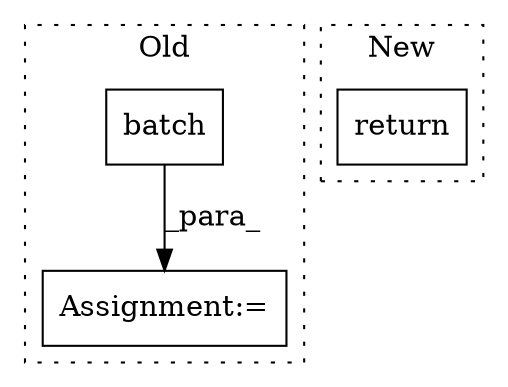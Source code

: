 digraph G {
subgraph cluster0 {
1 [label="batch" a="32" s="12562,12578" l="6,1" shape="box"];
3 [label="Assignment:=" a="7" s="12550" l="1" shape="box"];
label = "Old";
style="dotted";
}
subgraph cluster1 {
2 [label="return" a="41" s="12974" l="7" shape="box"];
label = "New";
style="dotted";
}
1 -> 3 [label="_para_"];
}